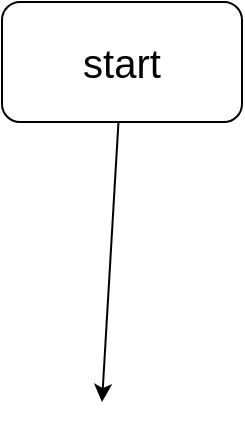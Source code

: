 <mxfile version="22.1.18" type="github">
  <diagram name="Stránka-1" id="u9Ww6YtC5WDbyJB6qjkv">
    <mxGraphModel dx="1434" dy="738" grid="1" gridSize="10" guides="1" tooltips="1" connect="1" arrows="1" fold="1" page="1" pageScale="1" pageWidth="827" pageHeight="1169" math="0" shadow="0">
      <root>
        <mxCell id="0" />
        <mxCell id="1" parent="0" />
        <mxCell id="4nOHa5O4LqTKzyfmz7_v-1" value="&lt;font style=&quot;font-size: 20px;&quot;&gt;start&lt;/font&gt;" style="rounded=1;whiteSpace=wrap;html=1;" vertex="1" parent="1">
          <mxGeometry x="170" y="70" width="120" height="60" as="geometry" />
        </mxCell>
        <mxCell id="4nOHa5O4LqTKzyfmz7_v-4" value="" style="endArrow=classic;html=1;rounded=0;" edge="1" parent="1" source="4nOHa5O4LqTKzyfmz7_v-1">
          <mxGeometry width="50" height="50" relative="1" as="geometry">
            <mxPoint x="200" y="180" as="sourcePoint" />
            <mxPoint x="220" y="270" as="targetPoint" />
            <Array as="points" />
          </mxGeometry>
        </mxCell>
      </root>
    </mxGraphModel>
  </diagram>
</mxfile>
